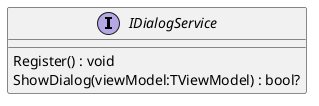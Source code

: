 @startuml
interface IDialogService {
    Register() : void
    ShowDialog(viewModel:TViewModel) : bool?
}
@enduml
